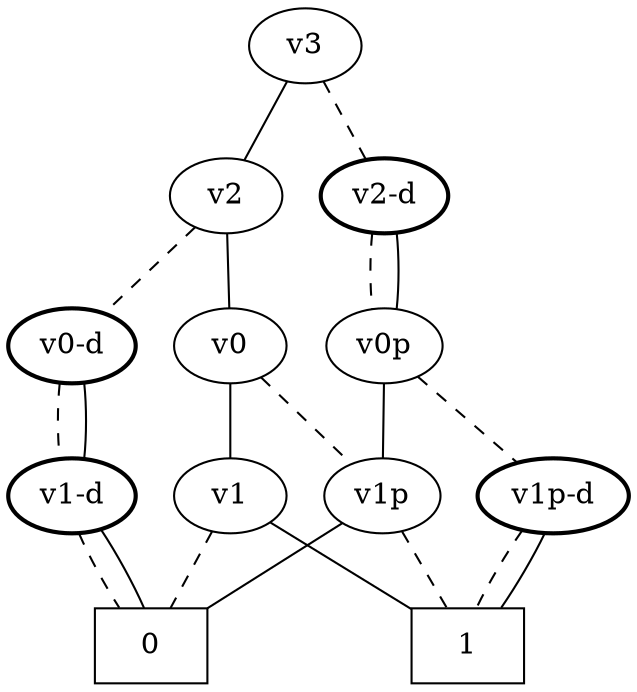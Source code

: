 graph BDD_Tree {
	 node1 [label="v3"];
	 node2 [label="v2"];
	 node1 -- node2 [style=solid];
	 node17 [label="v2-d",style=bold];
	 node1 -- node17 [style=dashed];
	 node3 [label="v0-d",style=bold];
	 node2 -- node3 [style=dashed];
	 node10 [label="v0"];
	 node2 -- node10 [style=solid];
	 node7 [label="v1-d",style=bold];
	 node3 -- node7 [style=dashed];
	 node3 -- node7 [style=solid];
	 node27 [label="0",shape=box];
	 node7 -- node27 [style=dashed];
	 node7 -- node27 [style=solid];
	 node11 [label="v1"];
	 node10 -- node11 [style=solid];
	 node26 [label="v1p"];
	 node10 -- node26 [style=dashed];
	 node27 [label="0",shape=box];
	 node11 -- node27 [style=dashed];
	 node31 [label="1",shape=box];
	 node11 -- node31 [style=solid];
	 node27 [label="0",shape=box];
	 node26 -- node27 [style=solid];
	 node31 [label="1",shape=box];
	 node26 -- node31 [style=dashed];
	 node25 [label="v0p"];
	 node17 -- node25 [style=dashed];
	 node17 -- node25 [style=solid];
	 node26 [label="v1p"];
	 node25 -- node26 [style=solid];
	 node29 [label="v1p-d",style=bold];
	 node25 -- node29 [style=dashed];
	 node31 [label="1",shape=box];
	 node29 -- node31 [style=dashed];
	 node29 -- node31 [style=solid];
}

